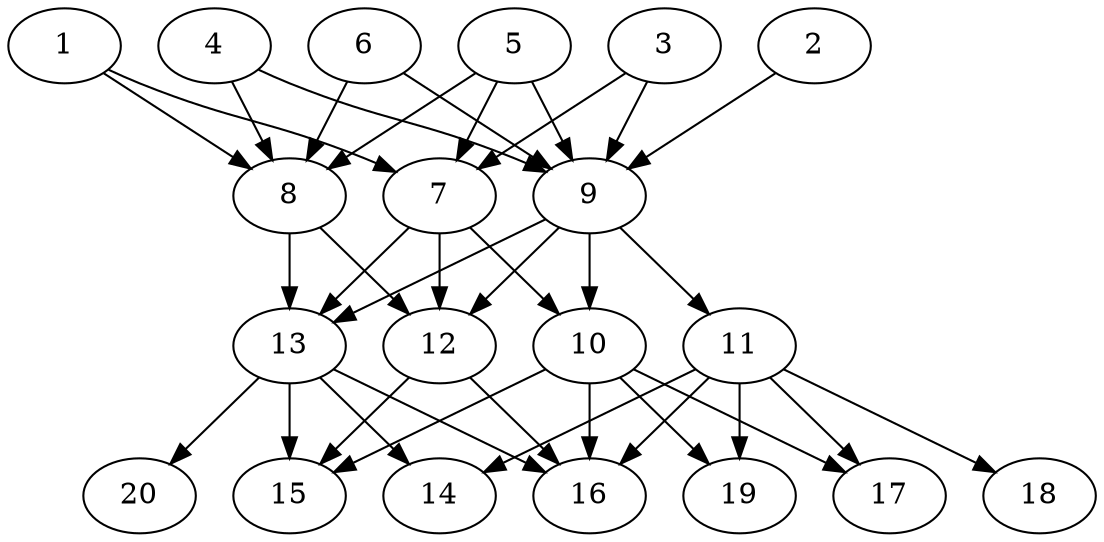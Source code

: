 // DAG automatically generated by daggen at Tue Jul 23 14:33:40 2019
// ./daggen --dot -n 20 --ccr 0.3 --fat 0.6 --regular 0.5 --density 0.8 --mindata 5242880 --maxdata 52428800 
digraph G {
  1 [size="109093547", alpha="0.14", expect_size="32728064"] 
  1 -> 7 [size ="32728064"]
  1 -> 8 [size ="32728064"]
  2 [size="49684480", alpha="0.16", expect_size="14905344"] 
  2 -> 9 [size ="14905344"]
  3 [size="23930880", alpha="0.00", expect_size="7179264"] 
  3 -> 7 [size ="7179264"]
  3 -> 9 [size ="7179264"]
  4 [size="78271147", alpha="0.11", expect_size="23481344"] 
  4 -> 8 [size ="23481344"]
  4 -> 9 [size ="23481344"]
  5 [size="130501973", alpha="0.08", expect_size="39150592"] 
  5 -> 7 [size ="39150592"]
  5 -> 8 [size ="39150592"]
  5 -> 9 [size ="39150592"]
  6 [size="93552640", alpha="0.13", expect_size="28065792"] 
  6 -> 8 [size ="28065792"]
  6 -> 9 [size ="28065792"]
  7 [size="67744427", alpha="0.15", expect_size="20323328"] 
  7 -> 10 [size ="20323328"]
  7 -> 12 [size ="20323328"]
  7 -> 13 [size ="20323328"]
  8 [size="134966613", alpha="0.04", expect_size="40489984"] 
  8 -> 12 [size ="40489984"]
  8 -> 13 [size ="40489984"]
  9 [size="89511253", alpha="0.06", expect_size="26853376"] 
  9 -> 10 [size ="26853376"]
  9 -> 11 [size ="26853376"]
  9 -> 12 [size ="26853376"]
  9 -> 13 [size ="26853376"]
  10 [size="174489600", alpha="0.13", expect_size="52346880"] 
  10 -> 15 [size ="52346880"]
  10 -> 16 [size ="52346880"]
  10 -> 17 [size ="52346880"]
  10 -> 19 [size ="52346880"]
  11 [size="149271893", alpha="0.05", expect_size="44781568"] 
  11 -> 14 [size ="44781568"]
  11 -> 16 [size ="44781568"]
  11 -> 17 [size ="44781568"]
  11 -> 18 [size ="44781568"]
  11 -> 19 [size ="44781568"]
  12 [size="105028267", alpha="0.11", expect_size="31508480"] 
  12 -> 15 [size ="31508480"]
  12 -> 16 [size ="31508480"]
  13 [size="74857813", alpha="0.04", expect_size="22457344"] 
  13 -> 14 [size ="22457344"]
  13 -> 15 [size ="22457344"]
  13 -> 16 [size ="22457344"]
  13 -> 20 [size ="22457344"]
  14 [size="78325760", alpha="0.16", expect_size="23497728"] 
  15 [size="163409920", alpha="0.05", expect_size="49022976"] 
  16 [size="67198293", alpha="0.11", expect_size="20159488"] 
  17 [size="169366187", alpha="0.12", expect_size="50809856"] 
  18 [size="129249280", alpha="0.19", expect_size="38774784"] 
  19 [size="160081920", alpha="0.09", expect_size="48024576"] 
  20 [size="50285227", alpha="0.02", expect_size="15085568"] 
}
